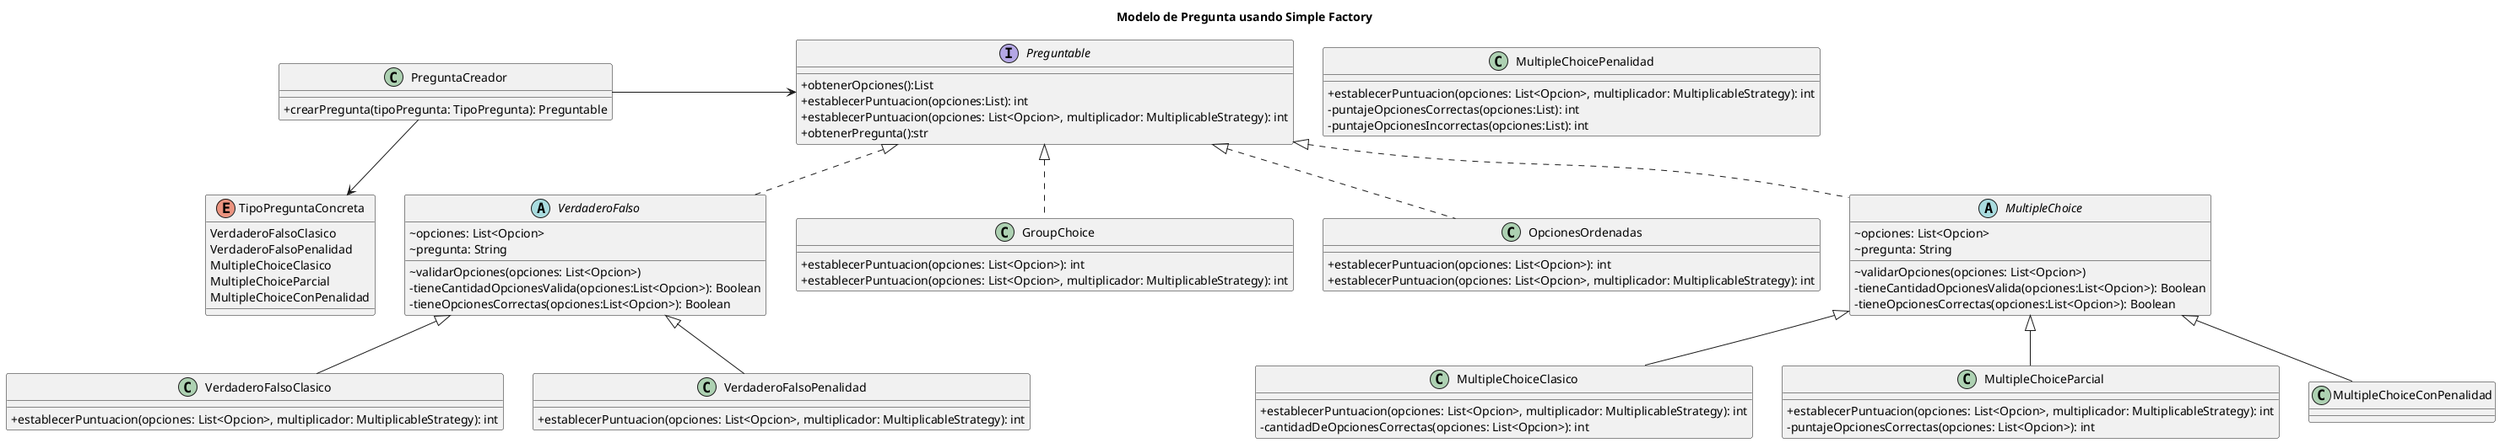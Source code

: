 
@startuml
title Modelo de Pregunta usando Simple Factory
skinparam classAttributeIconSize 0

class PreguntaCreador{
    + crearPregunta(tipoPregunta: TipoPregunta): Preguntable
}

interface Preguntable{
    + obtenerOpciones():List
    + establecerPuntuacion(opciones:List): int
    + establecerPuntuacion(opciones: List<Opcion>, multiplicador: MultiplicableStrategy): int
    + obtenerPregunta():str
}

enum TipoPreguntaConcreta{
    VerdaderoFalsoClasico
    VerdaderoFalsoPenalidad
    MultipleChoiceClasico
    MultipleChoiceParcial
    MultipleChoiceConPenalidad
}

abstract class VerdaderoFalso{
    ~ opciones: List<Opcion>
    ~ pregunta: String
    ~ validarOpciones(opciones: List<Opcion>)
    - tieneCantidadOpcionesValida(opciones:List<Opcion>): Boolean
    - tieneOpcionesCorrectas(opciones:List<Opcion>): Boolean
}

' sin penalidad
class VerdaderoFalsoClasico{
    + establecerPuntuacion(opciones: List<Opcion>, multiplicador: MultiplicableStrategy): int
}

class MultipleChoiceClasico{
    + establecerPuntuacion(opciones: List<Opcion>, multiplicador: MultiplicableStrategy): int
    - cantidadDeOpcionesCorrectas(opciones: List<Opcion>): int
}

class MultipleChoiceParcial{
    + establecerPuntuacion(opciones: List<Opcion>, multiplicador: MultiplicableStrategy): int
    - puntajeOpcionesCorrectas(opciones: List<Opcion>): int
}

' con penalidad
class VerdaderoFalsoPenalidad{
    + establecerPuntuacion(opciones: List<Opcion>, multiplicador: MultiplicableStrategy): int
}

class MultipleChoicePenalidad{
    + establecerPuntuacion(opciones: List<Opcion>, multiplicador: MultiplicableStrategy): int
    - puntajeOpcionesCorrectas(opciones:List): int
    - puntajeOpcionesIncorrectas(opciones:List): int
}


' Especiales
class GroupChoice{
    + establecerPuntuacion(opciones: List<Opcion>): int
    + establecerPuntuacion(opciones: List<Opcion>, multiplicador: MultiplicableStrategy): int

}

class OpcionesOrdenadas{
    + establecerPuntuacion(opciones: List<Opcion>): int
    + establecerPuntuacion(opciones: List<Opcion>, multiplicador: MultiplicableStrategy): int

}

abstract class MultipleChoice{
    ~ opciones: List<Opcion>
    ~ pregunta: String
    ~ validarOpciones(opciones: List<Opcion>)
    - tieneCantidadOpcionesValida(opciones:List<Opcion>): Boolean
    - tieneOpcionesCorrectas(opciones:List<Opcion>): Boolean
}


PreguntaCreador -down->TipoPreguntaConcreta
PreguntaCreador -> Preguntable

Preguntable <|.. VerdaderoFalso

' Preg_Penal
VerdaderoFalso <|-- VerdaderoFalsoPenalidad
MultipleChoice <|-- MultipleChoiceConPenalidad


' Pregun_Sin_Penal
VerdaderoFalso <|-- VerdaderoFalsoClasico
Preguntable <|.. MultipleChoice
MultipleChoice <|-- MultipleChoiceParcial
MultipleChoice <|-- MultipleChoiceClasico

Preguntable <|.. GroupChoice
Preguntable <|.. OpcionesOrdenadas

@enduml